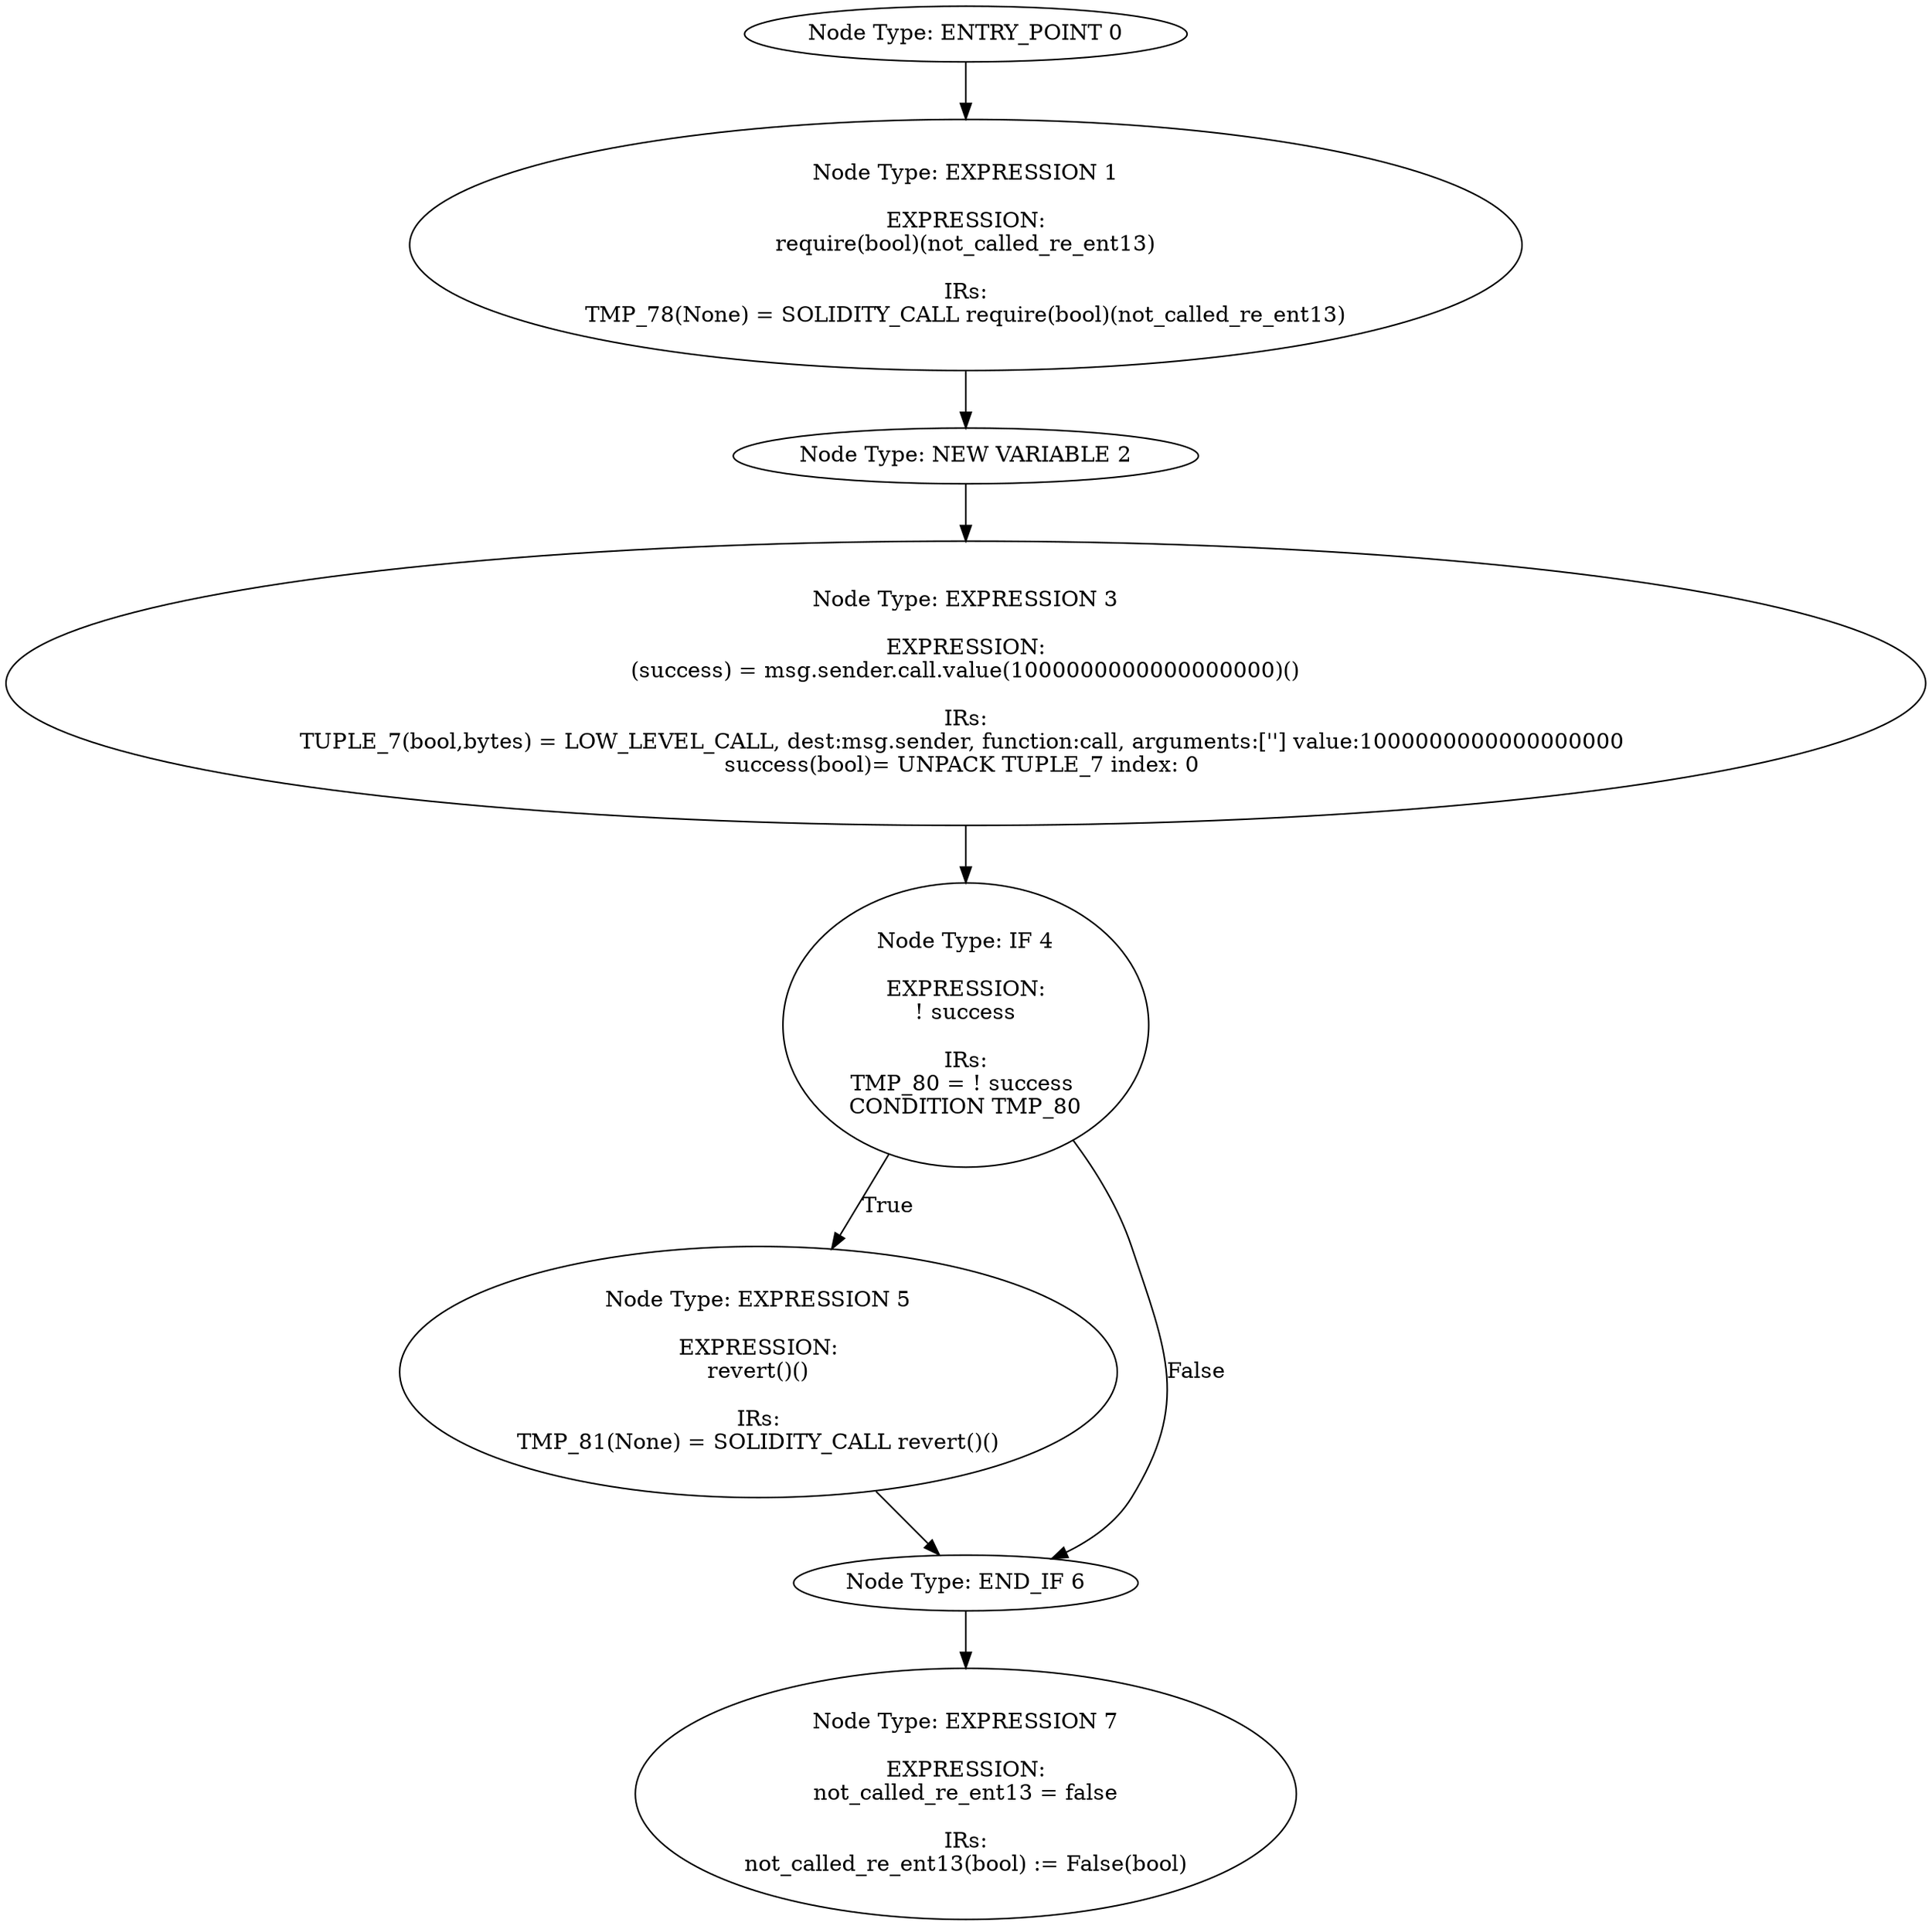 digraph{
0[label="Node Type: ENTRY_POINT 0
"];
0->1;
1[label="Node Type: EXPRESSION 1

EXPRESSION:
require(bool)(not_called_re_ent13)

IRs:
TMP_78(None) = SOLIDITY_CALL require(bool)(not_called_re_ent13)"];
1->2;
2[label="Node Type: NEW VARIABLE 2
"];
2->3;
3[label="Node Type: EXPRESSION 3

EXPRESSION:
(success) = msg.sender.call.value(1000000000000000000)()

IRs:
TUPLE_7(bool,bytes) = LOW_LEVEL_CALL, dest:msg.sender, function:call, arguments:[''] value:1000000000000000000 
success(bool)= UNPACK TUPLE_7 index: 0 "];
3->4;
4[label="Node Type: IF 4

EXPRESSION:
! success

IRs:
TMP_80 = ! success 
CONDITION TMP_80"];
4->5[label="True"];
4->6[label="False"];
5[label="Node Type: EXPRESSION 5

EXPRESSION:
revert()()

IRs:
TMP_81(None) = SOLIDITY_CALL revert()()"];
5->6;
6[label="Node Type: END_IF 6
"];
6->7;
7[label="Node Type: EXPRESSION 7

EXPRESSION:
not_called_re_ent13 = false

IRs:
not_called_re_ent13(bool) := False(bool)"];
}
